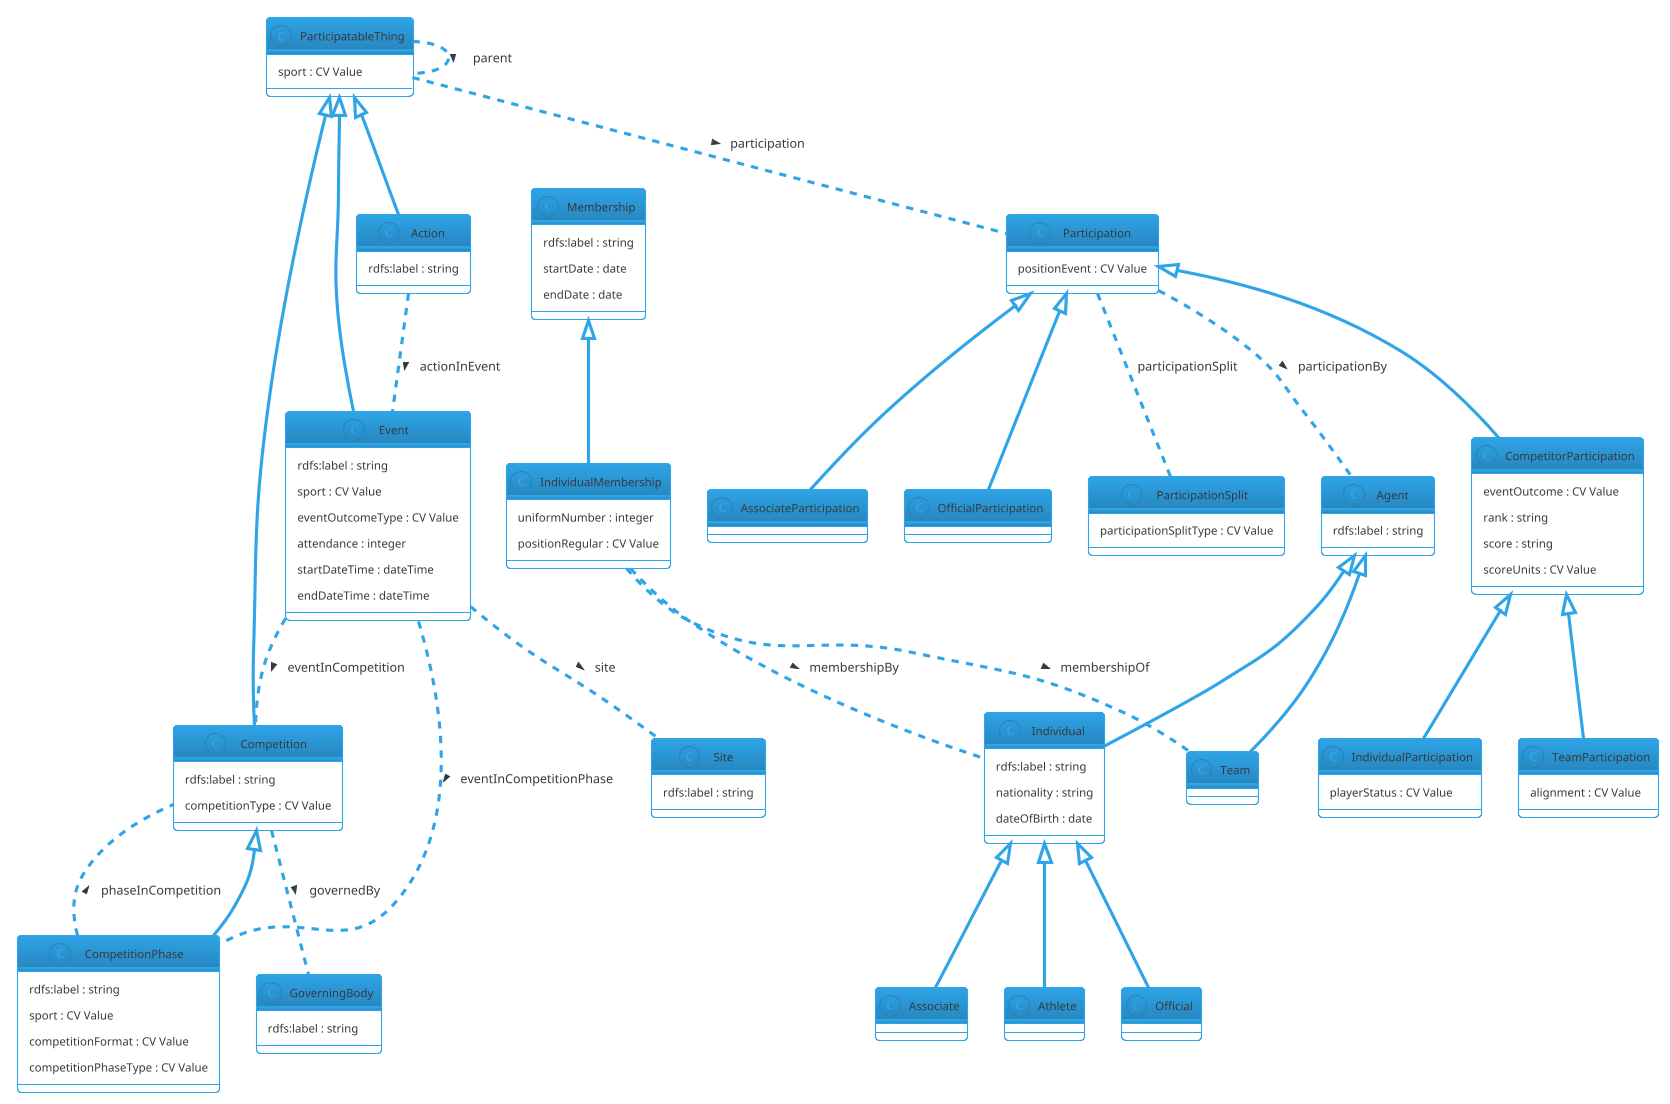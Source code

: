 @startuml
!theme cerulean-outline

' IPTC Sport Model - last updated 2022-10-05

' RDF Classes defined in our ontology:
class Action {
  rdfs:label : string
}

class Agent {
  rdfs:label : string
}

class Associate {
}

class Athlete {
}

class ParticipatableThing {
  sport : CV Value
}

class Competition {
  rdfs:label : string
  competitionType : CV Value
}

class CompetitorParticipation {
  eventOutcome : CV Value
  rank : string
  score : string 
  scoreUnits : CV Value 
}

class CompetitionPhase {
  rdfs:label : string
  sport : CV Value
  competitionFormat : CV Value
  competitionPhaseType : CV Value
}

class Event {
  rdfs:label : string
  sport : CV Value
  eventOutcomeType : CV Value
  attendance : integer
  startDateTime : dateTime
  endDateTime : dateTime
}

class GoverningBody {
  rdfs:label : string
}

class Individual {
  rdfs:label : string
  nationality : string
  dateOfBirth : date
}

class IndividualMembership {
  uniformNumber : integer
  positionRegular : CV Value
}

class IndividualParticipation {
  playerStatus : CV Value
}

class AssociateParticipation {
}

class Membership {
  rdfs:label : string
  startDate : date
  endDate : date
}

class Official {
}

class OfficialParticipation {
}

class Participation {
  positionEvent : CV Value
}

class ParticipationSplit {
  participationSplitType : CV Value
}

class Site {
  rdfs:label : string
}

class Team {
}

class TeamParticipation {
  alignment : CV Value
}

' subclass relationships

ParticipatableThing <|-- Competition
ParticipatableThing <|-- Event
ParticipatableThing <|-- Action
Competition <|-- CompetitionPhase
CompetitorParticipation <|-- TeamParticipation
CompetitorParticipation <|-- IndividualParticipation
Participation <|-- CompetitorParticipation
Participation <|-- OfficialParticipation
Participation <|-- AssociateParticipation
Membership <|-- IndividualMembership
Agent <|-- Team
Agent <|-- Individual
Individual <|-- Athlete
Individual <|-- Associate
Individual <|-- Official

' Object properties - relationships between classes

ParticipatableThing .. Participation : > participation
ParticipatableThing .. ParticipatableThing : > parent

' can we really get rid of all of these...??
'CompetitionPhase .. CompetitionPhase : > competitionPhase
'Event .. Event : > subEvent

Action .. Event : > actionInEvent
Event .. Competition : > eventInCompetition
Event .. CompetitionPhase : > eventInCompetitionPhase
CompetitionPhase .. Competition : > phaseInCompetition

Competition .. GoverningBody : > governedBy
Event .. Site :  > site
IndividualMembership .. Individual : > membershipBy
Participation .. Agent : > participationBy
Participation .. ParticipationSplit : participationSplit
IndividualMembership .. Team : > membershipOf
@enduml
